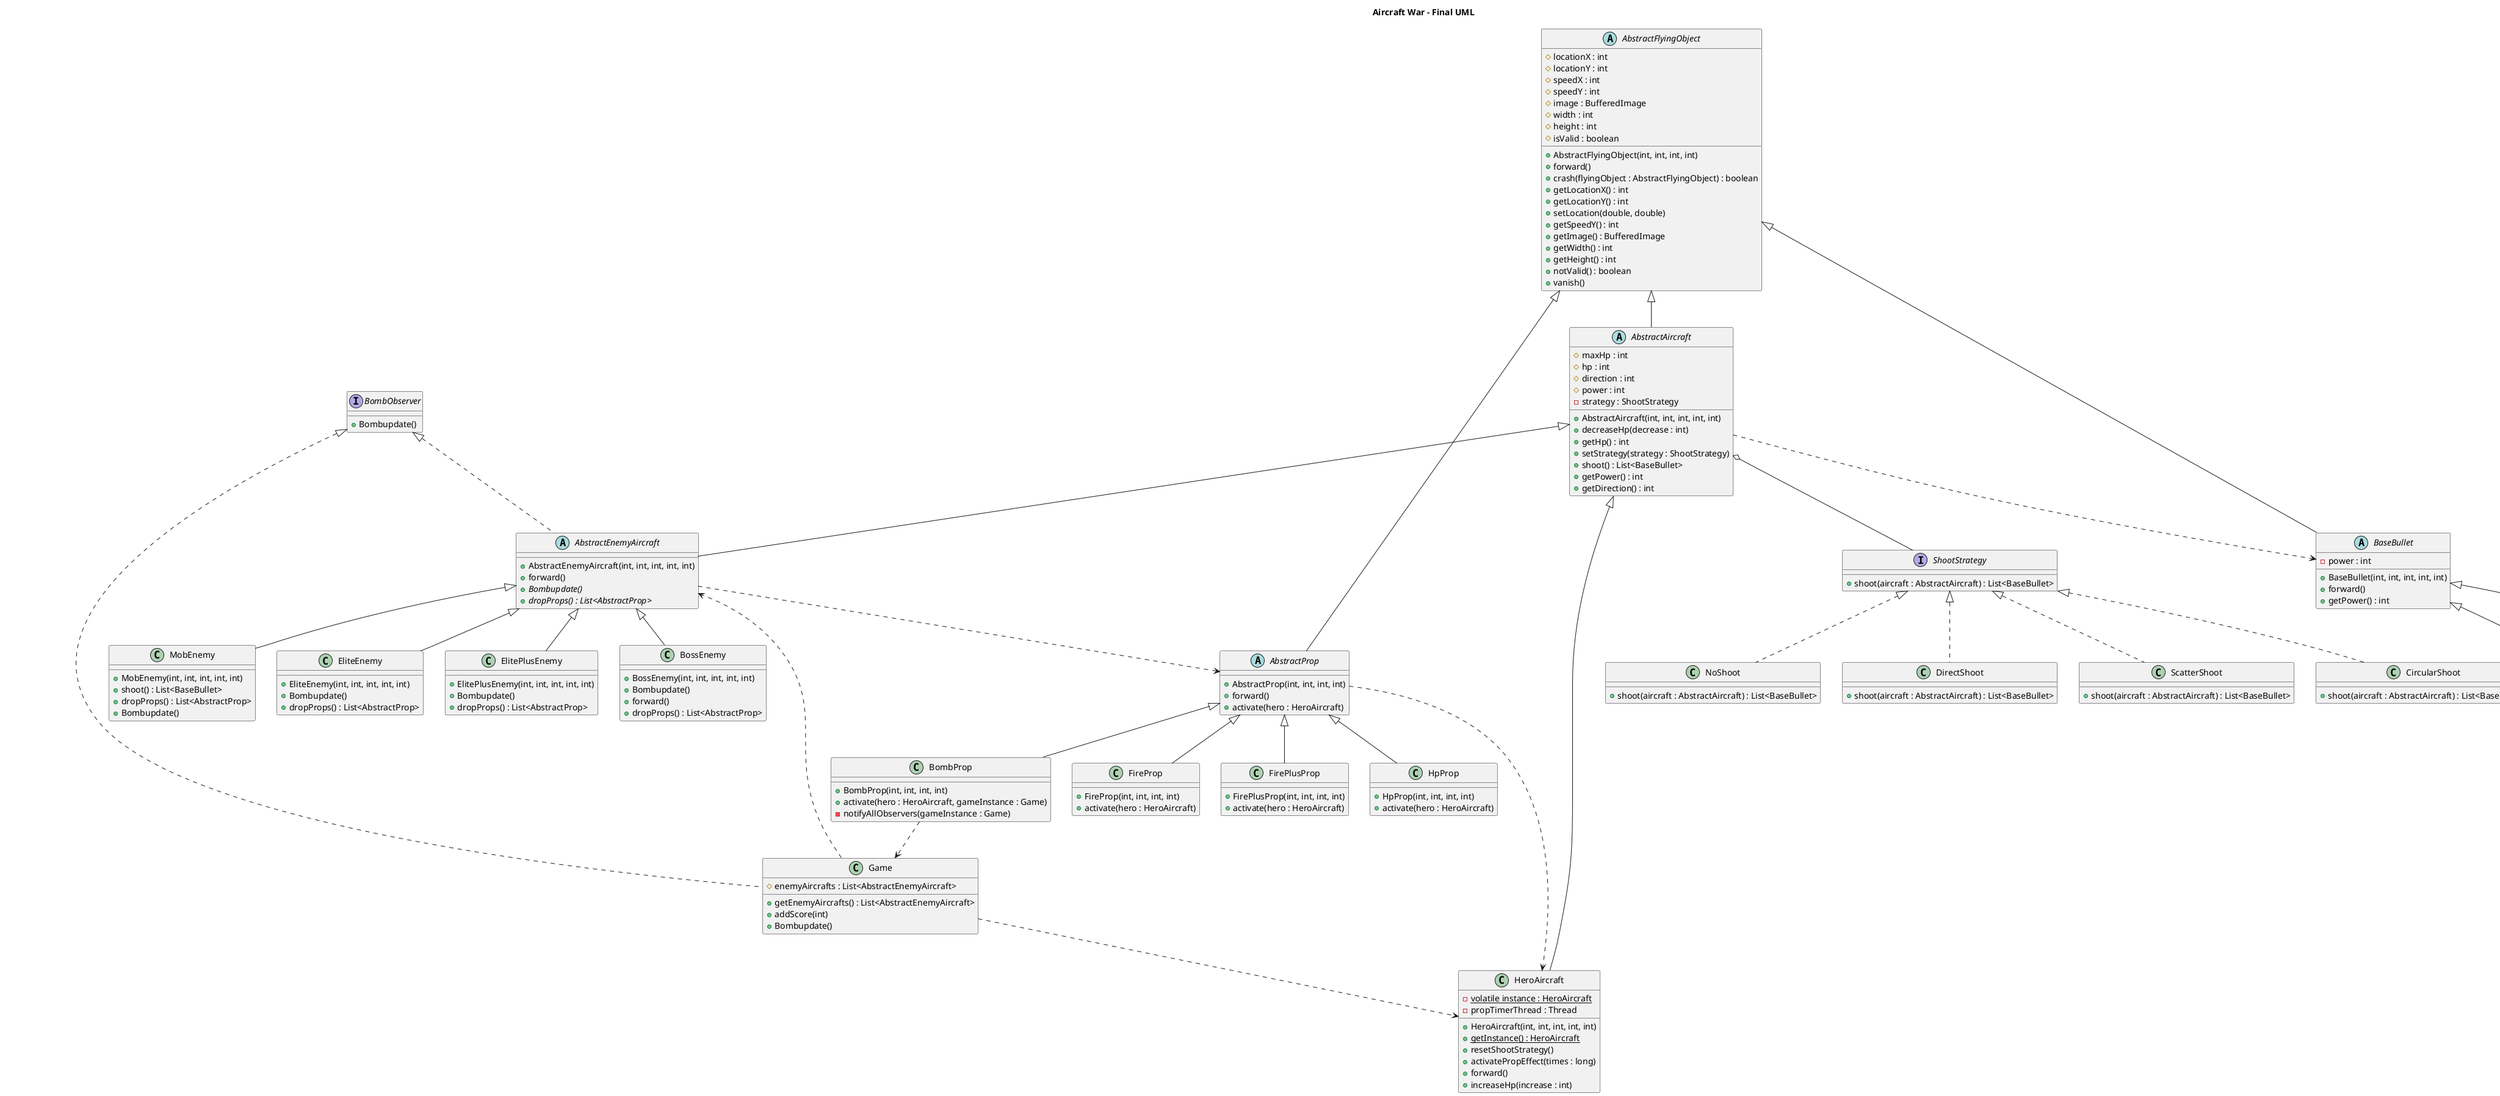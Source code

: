 @startuml
title Aircraft War - Final UML

interface ShootStrategy {
    + shoot(aircraft : AbstractAircraft) : List<BaseBullet>
}

interface BombObserver {
    + Bombupdate()
}

'飞行物
abstract class AbstractFlyingObject {
    # locationX : int
    # locationY : int
    # speedX : int
    # speedY : int
    # image : BufferedImage
    # width : int
    # height : int
    # isValid : boolean
    + AbstractFlyingObject(int, int, int, int)
    + forward()
    + crash(flyingObject : AbstractFlyingObject) : boolean
    + getLocationX() : int
    + getLocationY() : int
    + setLocation(double, double)
    + getSpeedY() : int
    + getImage() : BufferedImage
    + getWidth() : int
    + getHeight() : int
    + notValid() : boolean
    + vanish()
}

' 策略实现
class DirectShoot implements ShootStrategy {
    + shoot(aircraft : AbstractAircraft) : List<BaseBullet>
}

class ScatterShoot implements ShootStrategy {
    + shoot(aircraft : AbstractAircraft) : List<BaseBullet>
}

class CircularShoot implements ShootStrategy {
    + shoot(aircraft : AbstractAircraft) : List<BaseBullet>
}

class NoShoot implements ShootStrategy {
    + shoot(aircraft : AbstractAircraft) : List<BaseBullet>
}


' 游戏逻辑类
class Game implements BombObserver {
    # enemyAircrafts : List<AbstractEnemyAircraft>
    + getEnemyAircrafts() : List<AbstractEnemyAircraft>
    + addScore(int)
    + Bombupdate()
}

'飞机
abstract class AbstractAircraft extends AbstractFlyingObject {
    # maxHp : int
    # hp : int
    # direction : int
    # power : int
    - strategy : ShootStrategy
    + AbstractAircraft(int, int, int, int, int)
    + decreaseHp(decrease : int)
    + getHp() : int
    + setStrategy(strategy : ShootStrategy)
    + shoot() : List<BaseBullet>
    + getPower() : int
    + getDirection() : int
}

class HeroAircraft extends AbstractAircraft {
    - {static} volatile instance : HeroAircraft
    - propTimerThread : Thread
    + HeroAircraft(int, int, int, int, int)
    + {static} getInstance() : HeroAircraft
    + resetShootStrategy()
    + activatePropEffect(times : long)
    + forward()
    + increaseHp(increase : int)
}

abstract class AbstractEnemyAircraft extends AbstractAircraft implements BombObserver {
    + AbstractEnemyAircraft(int, int, int, int, int)
    + forward()
    + {abstract} Bombupdate()
    + {abstract} dropProps() : List<AbstractProp>
}

class MobEnemy extends AbstractEnemyAircraft {
    + MobEnemy(int, int, int, int, int)
    + shoot() : List<BaseBullet>
    + dropProps() : List<AbstractProp>
    + Bombupdate()
}

class EliteEnemy extends AbstractEnemyAircraft {
    + EliteEnemy(int, int, int, int, int)
    + Bombupdate()
    + dropProps() : List<AbstractProp>
}

class ElitePlusEnemy extends AbstractEnemyAircraft {
    + ElitePlusEnemy(int, int, int, int, int)
    + Bombupdate()
    + dropProps() : List<AbstractProp>
}

class BossEnemy extends AbstractEnemyAircraft {
    + BossEnemy(int, int, int, int, int)
    + Bombupdate()
    + forward()
    + dropProps() : List<AbstractProp>
}

' 子弹
abstract class BaseBullet extends AbstractFlyingObject {
    - power : int
    + BaseBullet(int, int, int, int, int)
    + forward()
    + getPower() : int
}

class HeroBullet extends BaseBullet {
    + HeroBullet(int, int, int, int, int)
}

class EnemyBullet extends BaseBullet {
    + EnemyBullet(int, int, int, int, int)
}


' 道具
abstract class AbstractProp extends AbstractFlyingObject {
    + AbstractProp(int, int, int, int)
    + forward()
    + activate(hero : HeroAircraft)
}

class HpProp extends AbstractProp {
    + HpProp(int, int, int, int)
    + activate(hero : HeroAircraft)
}

class FireProp extends AbstractProp {
    + FireProp(int, int, int, int)
    + activate(hero : HeroAircraft)
}

class FirePlusProp extends AbstractProp {
    + FirePlusProp(int, int, int, int)
    + activate(hero : HeroAircraft)
}

class BombProp extends AbstractProp {
    + BombProp(int, int, int, int)
    + activate(hero : HeroAircraft, gameInstance : Game)
    - notifyAllObservers(gameInstance : Game)
}


' 关系
' 策略模式关系
AbstractAircraft o-- ShootStrategy

' 依赖关系
AbstractAircraft ..> BaseBullet
AbstractEnemyAircraft ..> AbstractProp
AbstractProp ..> HeroAircraft
BombProp ..> Game

' Game与Aircraft的交互
Game ..> AbstractEnemyAircraft
Game ..> HeroAircraft

'' 策略实现与接口
'DirectShoot .up.|> ShootStrategy
'ScatterShoot .up.|> ShootStrategy
'CircularShoot .up.|> ShootStrategy
'NoShoot .up.|> ShootStrategy
'
'' 观察者实现与接口
' AbstractEnemyAircraft .up.|> BombObserver
'
'Game .up.|> BombObserver

@enduml